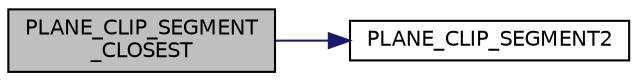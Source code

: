 digraph "PLANE_CLIP_SEGMENT_CLOSEST"
{
  edge [fontname="Helvetica",fontsize="10",labelfontname="Helvetica",labelfontsize="10"];
  node [fontname="Helvetica",fontsize="10",shape=record];
  rankdir="LR";
  Node1 [label="PLANE_CLIP_SEGMENT\l_CLOSEST",height=0.2,width=0.4,color="black", fillcolor="grey75", style="filled", fontcolor="black"];
  Node1 -> Node2 [color="midnightblue",fontsize="10",style="solid",fontname="Helvetica"];
  Node2 [label="PLANE_CLIP_SEGMENT2",height=0.2,width=0.4,color="black", fillcolor="white", style="filled",URL="$gim__basic__geometry__operations_8h.html#a29ab8c927d357288385c24b76c6836ca",tooltip="Confirms if the plane intersect the edge or nor. "];
}
